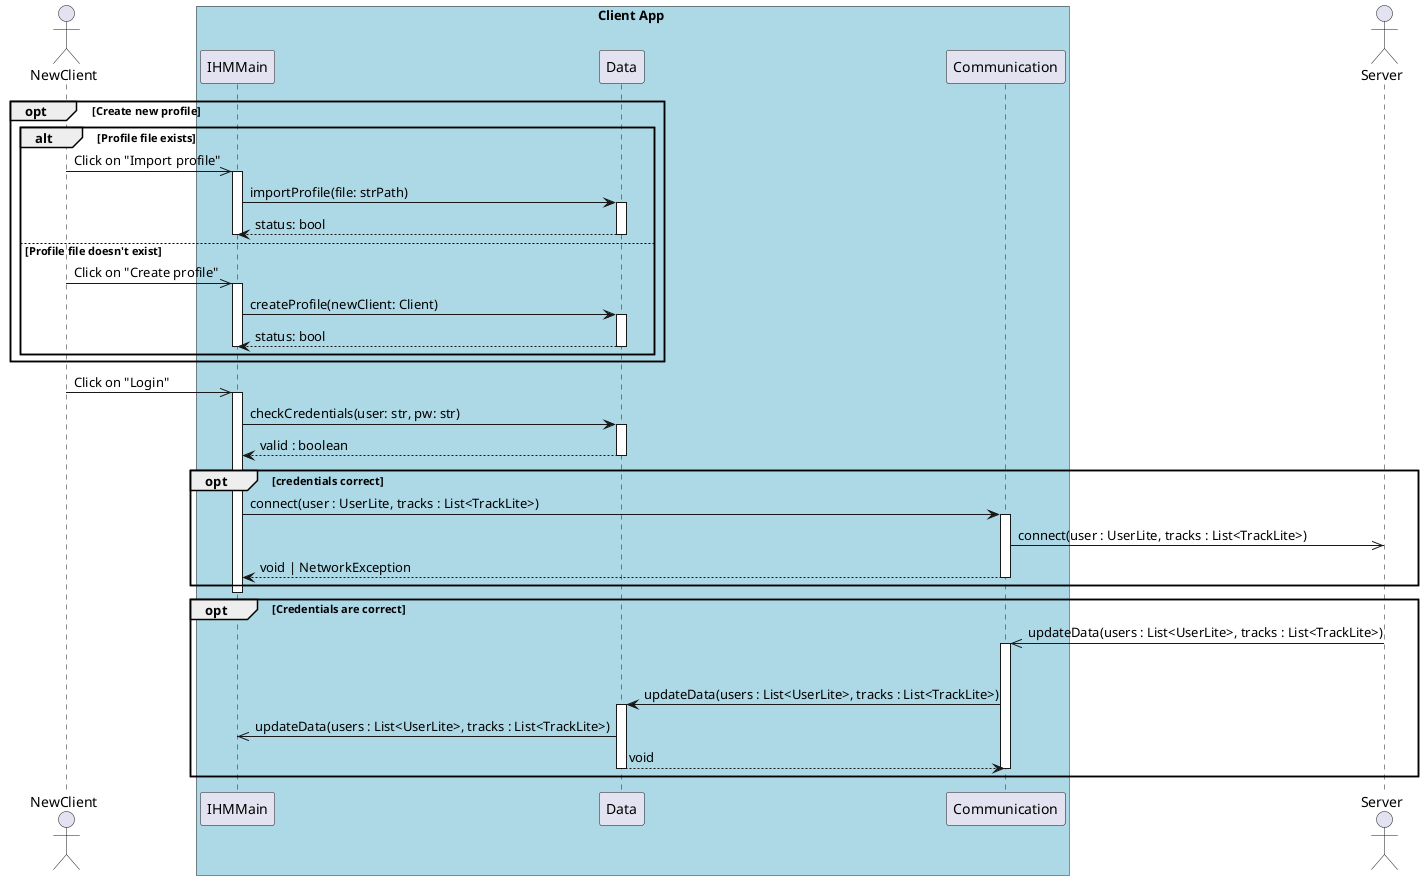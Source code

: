 @startuml Client Connect
actor NewClient

box Client App #LightBlue
    participant IHMMain as IHM
    participant Data
    participant Communication
end box

actor Server 

opt Create new profile 
    alt Profile file exists
        NewClient ->> IHM++: Click on "Import profile"
        IHM -> Data++: importProfile(file: strPath)
        return status: bool
        deactivate IHM 
    else Profile file doesn't exist
        NewClient ->> IHM++: Click on "Create profile"
        IHM -> Data++: createProfile(newClient: Client)
        return status: bool
        deactivate IHM
    end
end



NewClient ->> IHM++: Click on "Login"
IHM -> Data++: checkCredentials(user: str, pw: str)
return valid : boolean

opt credentials correct
    IHM -> Communication++ : connect(user : UserLite, tracks : List<TrackLite>)
    Communication->>Server: connect(user : UserLite, tracks : List<TrackLite>)
    return void | NetworkException
end

deactivate IHM

opt Credentials are correct
    Server ->> Communication++: updateData(users : List<UserLite>, tracks : List<TrackLite>)
    deactivate Server
    Communication->Data++: updateData(users : List<UserLite>, tracks : List<TrackLite>)
    Data->>IHM : updateData(users : List<UserLite>, tracks : List<TrackLite>)
    return void
    deactivate Communication
end

@enduml
